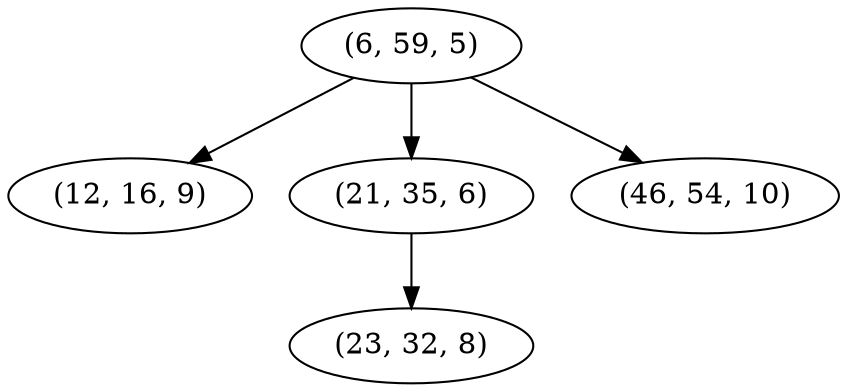 digraph tree {
    "(6, 59, 5)";
    "(12, 16, 9)";
    "(21, 35, 6)";
    "(23, 32, 8)";
    "(46, 54, 10)";
    "(6, 59, 5)" -> "(12, 16, 9)";
    "(6, 59, 5)" -> "(21, 35, 6)";
    "(6, 59, 5)" -> "(46, 54, 10)";
    "(21, 35, 6)" -> "(23, 32, 8)";
}
